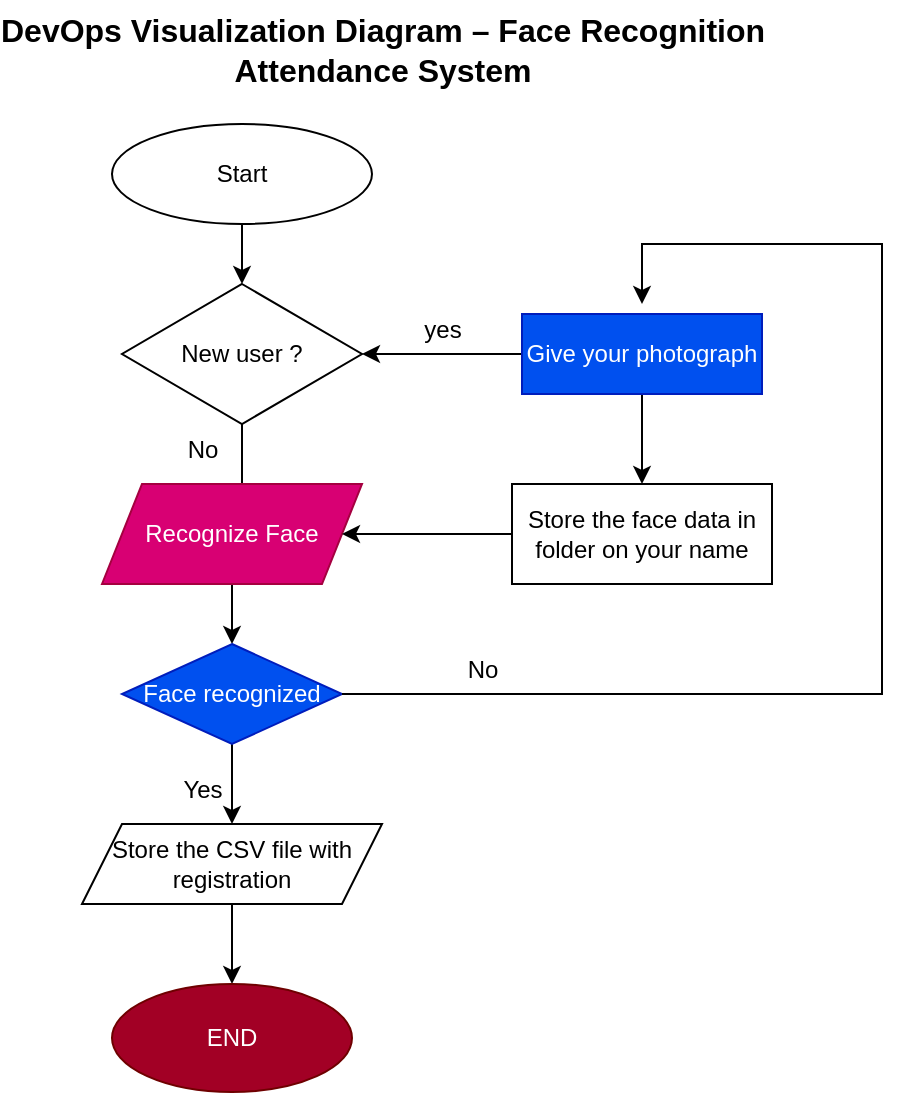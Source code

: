 <mxfile version="28.2.3">
  <diagram name="Page-1" id="0iZ9GIEaTKywBCM9NBcT">
    <mxGraphModel dx="1303" dy="659" grid="1" gridSize="10" guides="1" tooltips="1" connect="1" arrows="1" fold="1" page="1" pageScale="1" pageWidth="827" pageHeight="1169" math="0" shadow="0">
      <root>
        <mxCell id="0" />
        <mxCell id="1" parent="0" />
        <mxCell id="oZqGOtI-yshqUdoeSOrc-6" value="" style="edgeStyle=orthogonalEdgeStyle;rounded=0;orthogonalLoop=1;jettySize=auto;html=1;" edge="1" parent="1" source="oZqGOtI-yshqUdoeSOrc-2" target="oZqGOtI-yshqUdoeSOrc-3">
          <mxGeometry relative="1" as="geometry" />
        </mxCell>
        <mxCell id="oZqGOtI-yshqUdoeSOrc-2" value="Start" style="ellipse;whiteSpace=wrap;html=1;labelBackgroundColor=none;fillColor=light-dark(#FFFFFF,#A7E5FF);gradientColor=none;" vertex="1" parent="1">
          <mxGeometry x="135" y="100" width="130" height="50" as="geometry" />
        </mxCell>
        <mxCell id="oZqGOtI-yshqUdoeSOrc-7" value="" style="edgeStyle=orthogonalEdgeStyle;rounded=0;orthogonalLoop=1;jettySize=auto;html=1;" edge="1" parent="1" source="oZqGOtI-yshqUdoeSOrc-3" target="oZqGOtI-yshqUdoeSOrc-5">
          <mxGeometry relative="1" as="geometry" />
        </mxCell>
        <mxCell id="oZqGOtI-yshqUdoeSOrc-3" value="New user ?" style="rhombus;whiteSpace=wrap;html=1;fillColor=light-dark(#FFFFFF,#FF6C24);" vertex="1" parent="1">
          <mxGeometry x="140" y="180" width="120" height="70" as="geometry" />
        </mxCell>
        <mxCell id="oZqGOtI-yshqUdoeSOrc-4" value="Recognize Face" style="shape=parallelogram;perimeter=parallelogramPerimeter;whiteSpace=wrap;html=1;fixedSize=1;fillColor=#d80073;fontColor=#ffffff;strokeColor=#A50040;" vertex="1" parent="1">
          <mxGeometry x="130" y="280" width="130" height="50" as="geometry" />
        </mxCell>
        <mxCell id="oZqGOtI-yshqUdoeSOrc-14" value="" style="edgeStyle=orthogonalEdgeStyle;rounded=0;orthogonalLoop=1;jettySize=auto;html=1;" edge="1" parent="1" source="oZqGOtI-yshqUdoeSOrc-5" target="oZqGOtI-yshqUdoeSOrc-13">
          <mxGeometry relative="1" as="geometry" />
        </mxCell>
        <mxCell id="oZqGOtI-yshqUdoeSOrc-5" value="Face recognized" style="rhombus;whiteSpace=wrap;html=1;fillColor=#0050ef;fontColor=#ffffff;strokeColor=#001DBC;" vertex="1" parent="1">
          <mxGeometry x="140" y="360" width="110" height="50" as="geometry" />
        </mxCell>
        <mxCell id="oZqGOtI-yshqUdoeSOrc-9" value="" style="edgeStyle=orthogonalEdgeStyle;rounded=0;orthogonalLoop=1;jettySize=auto;html=1;" edge="1" parent="1" source="oZqGOtI-yshqUdoeSOrc-8" target="oZqGOtI-yshqUdoeSOrc-3">
          <mxGeometry relative="1" as="geometry" />
        </mxCell>
        <mxCell id="oZqGOtI-yshqUdoeSOrc-11" value="" style="edgeStyle=orthogonalEdgeStyle;rounded=0;orthogonalLoop=1;jettySize=auto;html=1;" edge="1" parent="1" source="oZqGOtI-yshqUdoeSOrc-8" target="oZqGOtI-yshqUdoeSOrc-10">
          <mxGeometry relative="1" as="geometry" />
        </mxCell>
        <mxCell id="oZqGOtI-yshqUdoeSOrc-8" value="Give your photograph" style="rounded=0;whiteSpace=wrap;html=1;fillColor=#0050ef;fontColor=#ffffff;strokeColor=#001DBC;" vertex="1" parent="1">
          <mxGeometry x="340" y="195" width="120" height="40" as="geometry" />
        </mxCell>
        <mxCell id="oZqGOtI-yshqUdoeSOrc-12" value="" style="edgeStyle=orthogonalEdgeStyle;rounded=0;orthogonalLoop=1;jettySize=auto;html=1;" edge="1" parent="1" source="oZqGOtI-yshqUdoeSOrc-10" target="oZqGOtI-yshqUdoeSOrc-4">
          <mxGeometry relative="1" as="geometry" />
        </mxCell>
        <mxCell id="oZqGOtI-yshqUdoeSOrc-10" value="Store the face data in folder on your name" style="rounded=0;whiteSpace=wrap;html=1;fillColor=light-dark(#FFFFFF,#A7D7FF);" vertex="1" parent="1">
          <mxGeometry x="335" y="280" width="130" height="50" as="geometry" />
        </mxCell>
        <mxCell id="oZqGOtI-yshqUdoeSOrc-16" value="" style="edgeStyle=orthogonalEdgeStyle;rounded=0;orthogonalLoop=1;jettySize=auto;html=1;" edge="1" parent="1" source="oZqGOtI-yshqUdoeSOrc-13" target="oZqGOtI-yshqUdoeSOrc-15">
          <mxGeometry relative="1" as="geometry" />
        </mxCell>
        <mxCell id="oZqGOtI-yshqUdoeSOrc-13" value="Store the CSV file with registration" style="shape=parallelogram;perimeter=parallelogramPerimeter;whiteSpace=wrap;html=1;fixedSize=1;fillColor=light-dark(#FFFFFF,#FF775B);" vertex="1" parent="1">
          <mxGeometry x="120" y="450" width="150" height="40" as="geometry" />
        </mxCell>
        <mxCell id="oZqGOtI-yshqUdoeSOrc-15" value="END" style="ellipse;whiteSpace=wrap;html=1;fillColor=#a20025;fontColor=#ffffff;strokeColor=#6F0000;" vertex="1" parent="1">
          <mxGeometry x="135" y="530" width="120" height="54" as="geometry" />
        </mxCell>
        <mxCell id="oZqGOtI-yshqUdoeSOrc-17" value="yes" style="text;html=1;align=center;verticalAlign=middle;resizable=0;points=[];autosize=1;strokeColor=none;fillColor=none;" vertex="1" parent="1">
          <mxGeometry x="280" y="188" width="40" height="30" as="geometry" />
        </mxCell>
        <mxCell id="oZqGOtI-yshqUdoeSOrc-18" value="No" style="text;html=1;align=center;verticalAlign=middle;resizable=0;points=[];autosize=1;strokeColor=none;fillColor=none;" vertex="1" parent="1">
          <mxGeometry x="160" y="248" width="40" height="30" as="geometry" />
        </mxCell>
        <mxCell id="oZqGOtI-yshqUdoeSOrc-19" value="Yes" style="text;html=1;align=center;verticalAlign=middle;resizable=0;points=[];autosize=1;strokeColor=none;fillColor=none;" vertex="1" parent="1">
          <mxGeometry x="160" y="418" width="40" height="30" as="geometry" />
        </mxCell>
        <mxCell id="oZqGOtI-yshqUdoeSOrc-20" value="" style="endArrow=classic;html=1;rounded=0;exitX=1;exitY=0.5;exitDx=0;exitDy=0;" edge="1" parent="1" source="oZqGOtI-yshqUdoeSOrc-5">
          <mxGeometry width="50" height="50" relative="1" as="geometry">
            <mxPoint x="270" y="390" as="sourcePoint" />
            <mxPoint x="400" y="190" as="targetPoint" />
            <Array as="points">
              <mxPoint x="520" y="385" />
              <mxPoint x="520" y="160" />
              <mxPoint x="400" y="160" />
            </Array>
          </mxGeometry>
        </mxCell>
        <mxCell id="oZqGOtI-yshqUdoeSOrc-21" value="No" style="text;html=1;align=center;verticalAlign=middle;resizable=0;points=[];autosize=1;strokeColor=none;fillColor=none;" vertex="1" parent="1">
          <mxGeometry x="300" y="358" width="40" height="30" as="geometry" />
        </mxCell>
        <mxCell id="oZqGOtI-yshqUdoeSOrc-22" value="DevOps Visualization Diagram – Face Recognition &lt;br&gt;Attendance System" style="text;html=1;align=center;verticalAlign=middle;resizable=0;points=[];autosize=1;strokeColor=none;fillColor=none;labelBackgroundColor=light-dark(#FFFFFF,#5DFFF5);fontStyle=1;fontSize=16;" vertex="1" parent="1">
          <mxGeometry x="80" y="38" width="380" height="50" as="geometry" />
        </mxCell>
      </root>
    </mxGraphModel>
  </diagram>
</mxfile>
